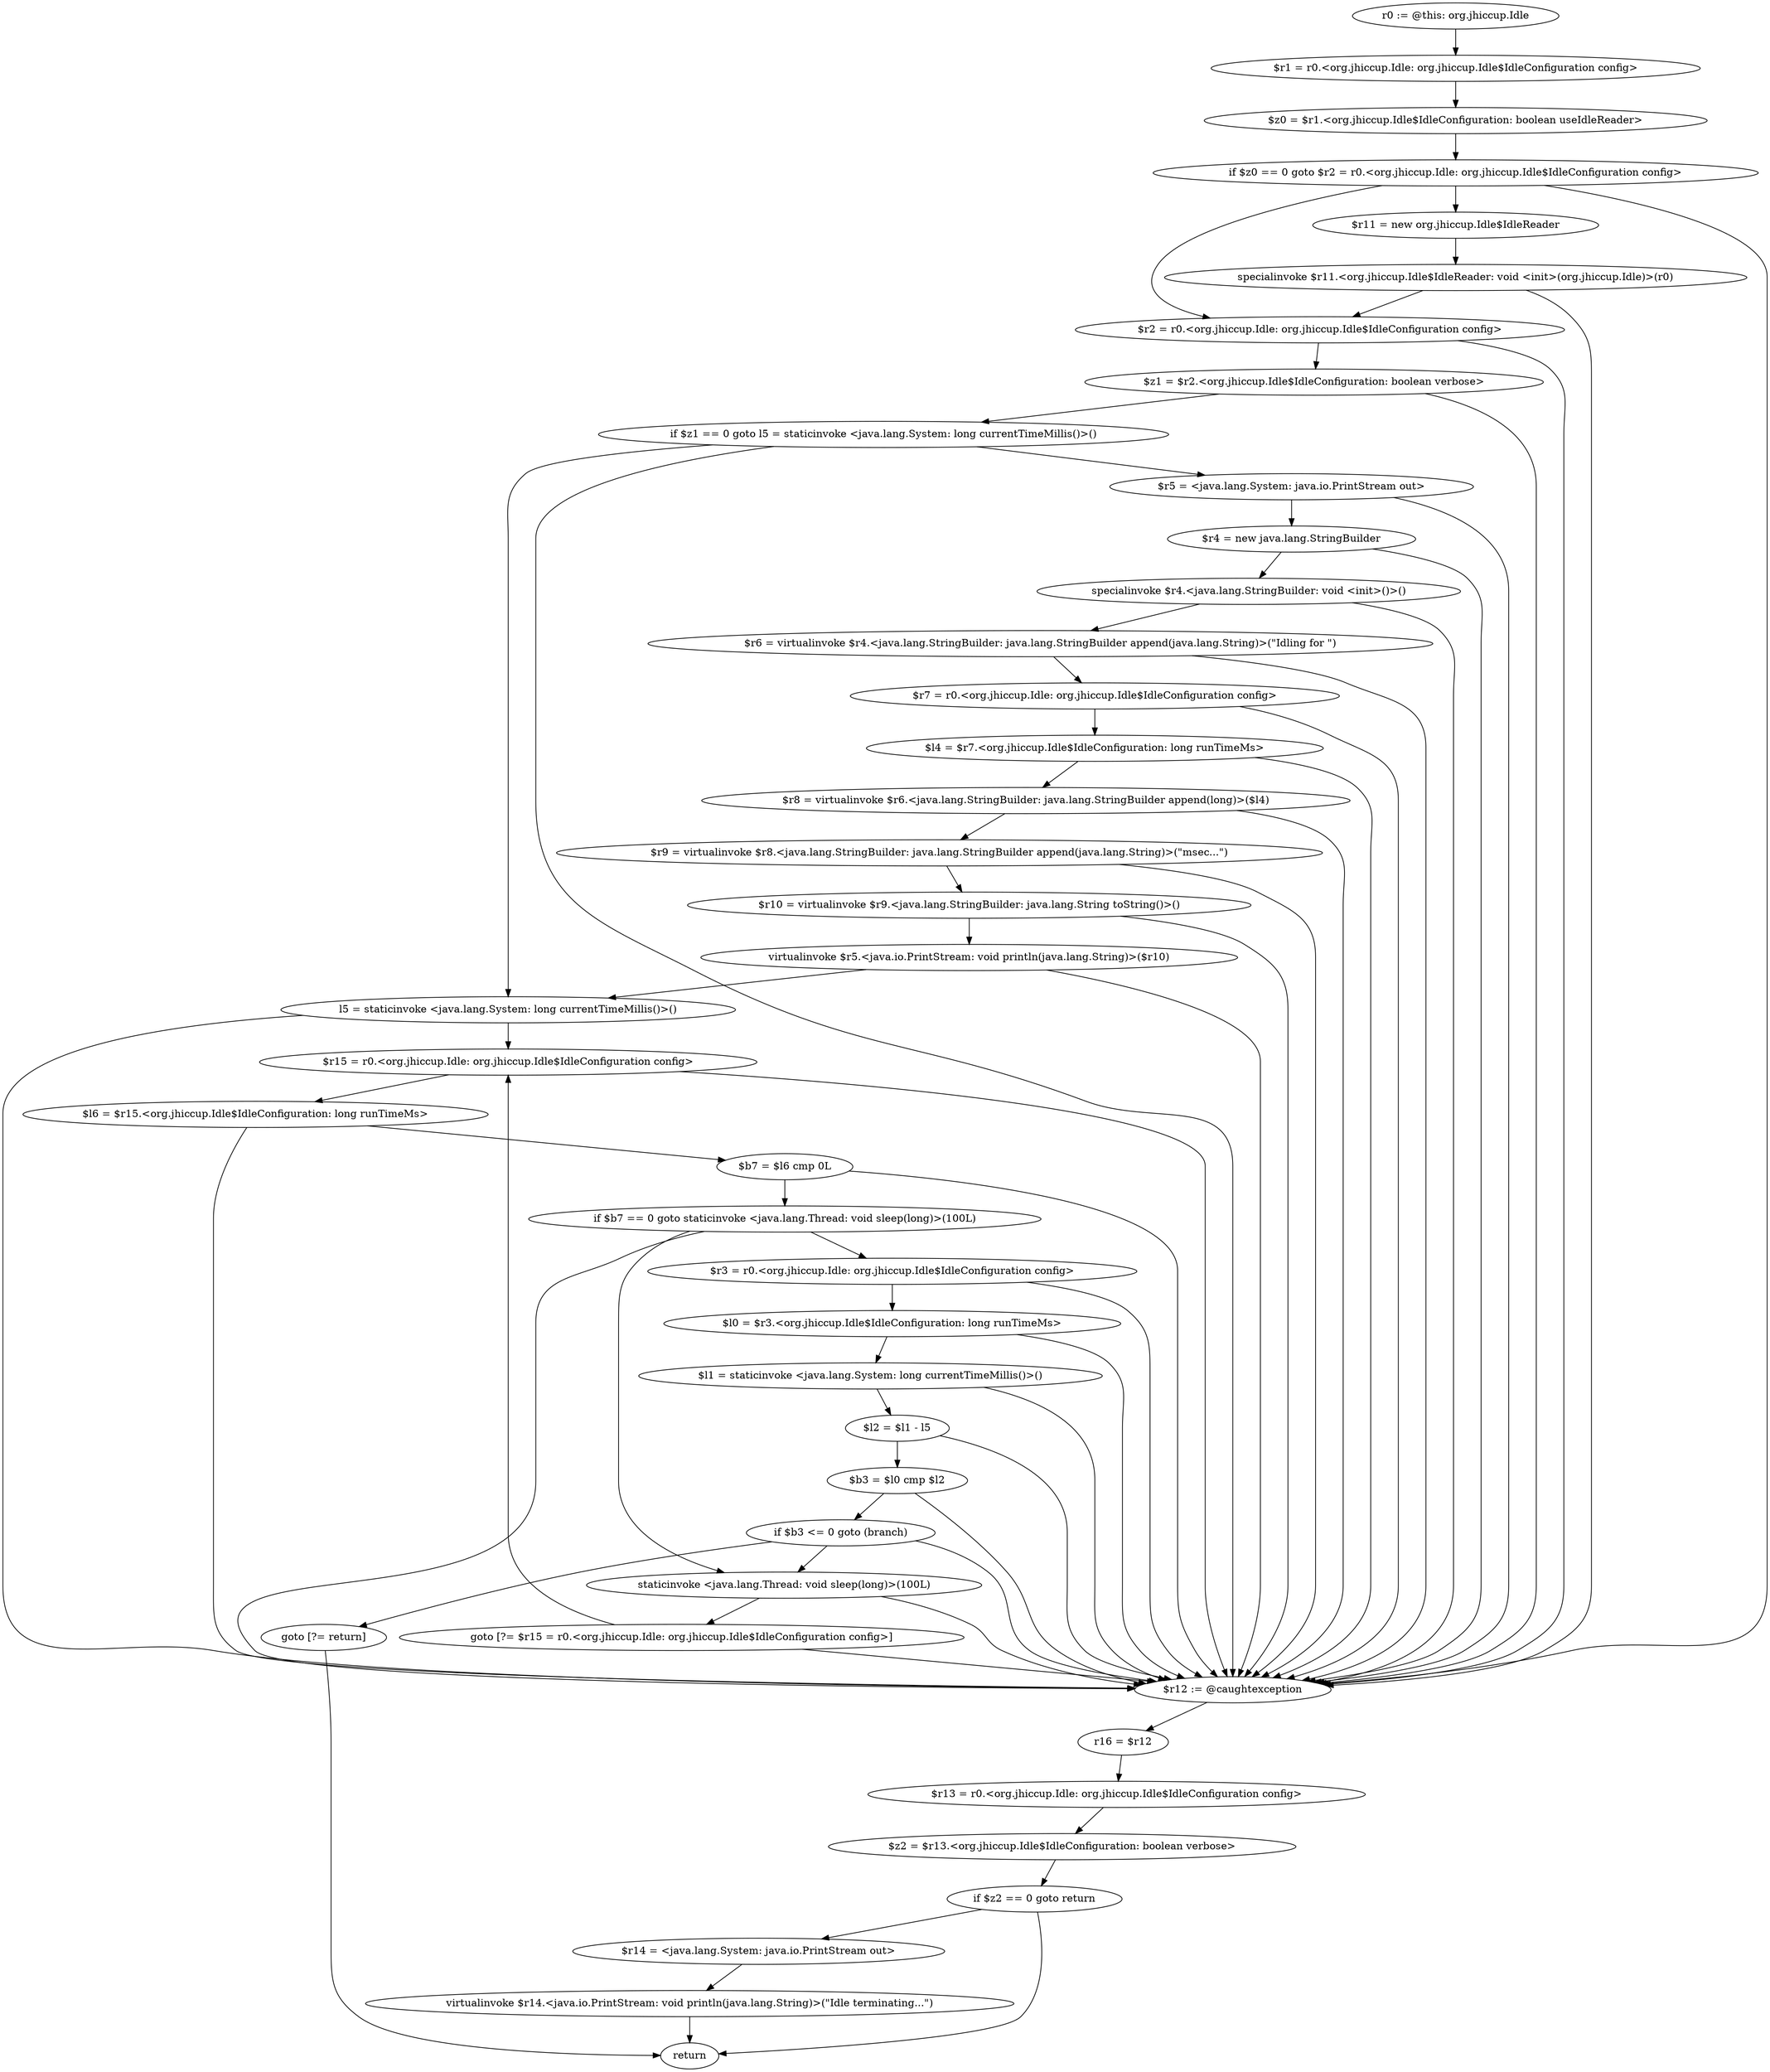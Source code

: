 digraph "unitGraph" {
    "r0 := @this: org.jhiccup.Idle"
    "$r1 = r0.<org.jhiccup.Idle: org.jhiccup.Idle$IdleConfiguration config>"
    "$z0 = $r1.<org.jhiccup.Idle$IdleConfiguration: boolean useIdleReader>"
    "if $z0 == 0 goto $r2 = r0.<org.jhiccup.Idle: org.jhiccup.Idle$IdleConfiguration config>"
    "$r11 = new org.jhiccup.Idle$IdleReader"
    "specialinvoke $r11.<org.jhiccup.Idle$IdleReader: void <init>(org.jhiccup.Idle)>(r0)"
    "$r2 = r0.<org.jhiccup.Idle: org.jhiccup.Idle$IdleConfiguration config>"
    "$z1 = $r2.<org.jhiccup.Idle$IdleConfiguration: boolean verbose>"
    "if $z1 == 0 goto l5 = staticinvoke <java.lang.System: long currentTimeMillis()>()"
    "$r5 = <java.lang.System: java.io.PrintStream out>"
    "$r4 = new java.lang.StringBuilder"
    "specialinvoke $r4.<java.lang.StringBuilder: void <init>()>()"
    "$r6 = virtualinvoke $r4.<java.lang.StringBuilder: java.lang.StringBuilder append(java.lang.String)>(\"Idling for \")"
    "$r7 = r0.<org.jhiccup.Idle: org.jhiccup.Idle$IdleConfiguration config>"
    "$l4 = $r7.<org.jhiccup.Idle$IdleConfiguration: long runTimeMs>"
    "$r8 = virtualinvoke $r6.<java.lang.StringBuilder: java.lang.StringBuilder append(long)>($l4)"
    "$r9 = virtualinvoke $r8.<java.lang.StringBuilder: java.lang.StringBuilder append(java.lang.String)>(\"msec...\")"
    "$r10 = virtualinvoke $r9.<java.lang.StringBuilder: java.lang.String toString()>()"
    "virtualinvoke $r5.<java.io.PrintStream: void println(java.lang.String)>($r10)"
    "l5 = staticinvoke <java.lang.System: long currentTimeMillis()>()"
    "$r15 = r0.<org.jhiccup.Idle: org.jhiccup.Idle$IdleConfiguration config>"
    "$l6 = $r15.<org.jhiccup.Idle$IdleConfiguration: long runTimeMs>"
    "$b7 = $l6 cmp 0L"
    "if $b7 == 0 goto staticinvoke <java.lang.Thread: void sleep(long)>(100L)"
    "$r3 = r0.<org.jhiccup.Idle: org.jhiccup.Idle$IdleConfiguration config>"
    "$l0 = $r3.<org.jhiccup.Idle$IdleConfiguration: long runTimeMs>"
    "$l1 = staticinvoke <java.lang.System: long currentTimeMillis()>()"
    "$l2 = $l1 - l5"
    "$b3 = $l0 cmp $l2"
    "if $b3 <= 0 goto (branch)"
    "staticinvoke <java.lang.Thread: void sleep(long)>(100L)"
    "goto [?= $r15 = r0.<org.jhiccup.Idle: org.jhiccup.Idle$IdleConfiguration config>]"
    "goto [?= return]"
    "$r12 := @caughtexception"
    "r16 = $r12"
    "$r13 = r0.<org.jhiccup.Idle: org.jhiccup.Idle$IdleConfiguration config>"
    "$z2 = $r13.<org.jhiccup.Idle$IdleConfiguration: boolean verbose>"
    "if $z2 == 0 goto return"
    "$r14 = <java.lang.System: java.io.PrintStream out>"
    "virtualinvoke $r14.<java.io.PrintStream: void println(java.lang.String)>(\"Idle terminating...\")"
    "return"
    "r0 := @this: org.jhiccup.Idle"->"$r1 = r0.<org.jhiccup.Idle: org.jhiccup.Idle$IdleConfiguration config>";
    "$r1 = r0.<org.jhiccup.Idle: org.jhiccup.Idle$IdleConfiguration config>"->"$z0 = $r1.<org.jhiccup.Idle$IdleConfiguration: boolean useIdleReader>";
    "$z0 = $r1.<org.jhiccup.Idle$IdleConfiguration: boolean useIdleReader>"->"if $z0 == 0 goto $r2 = r0.<org.jhiccup.Idle: org.jhiccup.Idle$IdleConfiguration config>";
    "if $z0 == 0 goto $r2 = r0.<org.jhiccup.Idle: org.jhiccup.Idle$IdleConfiguration config>"->"$r11 = new org.jhiccup.Idle$IdleReader";
    "if $z0 == 0 goto $r2 = r0.<org.jhiccup.Idle: org.jhiccup.Idle$IdleConfiguration config>"->"$r2 = r0.<org.jhiccup.Idle: org.jhiccup.Idle$IdleConfiguration config>";
    "if $z0 == 0 goto $r2 = r0.<org.jhiccup.Idle: org.jhiccup.Idle$IdleConfiguration config>"->"$r12 := @caughtexception";
    "$r11 = new org.jhiccup.Idle$IdleReader"->"specialinvoke $r11.<org.jhiccup.Idle$IdleReader: void <init>(org.jhiccup.Idle)>(r0)";
    "specialinvoke $r11.<org.jhiccup.Idle$IdleReader: void <init>(org.jhiccup.Idle)>(r0)"->"$r2 = r0.<org.jhiccup.Idle: org.jhiccup.Idle$IdleConfiguration config>";
    "specialinvoke $r11.<org.jhiccup.Idle$IdleReader: void <init>(org.jhiccup.Idle)>(r0)"->"$r12 := @caughtexception";
    "$r2 = r0.<org.jhiccup.Idle: org.jhiccup.Idle$IdleConfiguration config>"->"$z1 = $r2.<org.jhiccup.Idle$IdleConfiguration: boolean verbose>";
    "$r2 = r0.<org.jhiccup.Idle: org.jhiccup.Idle$IdleConfiguration config>"->"$r12 := @caughtexception";
    "$z1 = $r2.<org.jhiccup.Idle$IdleConfiguration: boolean verbose>"->"if $z1 == 0 goto l5 = staticinvoke <java.lang.System: long currentTimeMillis()>()";
    "$z1 = $r2.<org.jhiccup.Idle$IdleConfiguration: boolean verbose>"->"$r12 := @caughtexception";
    "if $z1 == 0 goto l5 = staticinvoke <java.lang.System: long currentTimeMillis()>()"->"$r5 = <java.lang.System: java.io.PrintStream out>";
    "if $z1 == 0 goto l5 = staticinvoke <java.lang.System: long currentTimeMillis()>()"->"l5 = staticinvoke <java.lang.System: long currentTimeMillis()>()";
    "if $z1 == 0 goto l5 = staticinvoke <java.lang.System: long currentTimeMillis()>()"->"$r12 := @caughtexception";
    "$r5 = <java.lang.System: java.io.PrintStream out>"->"$r4 = new java.lang.StringBuilder";
    "$r5 = <java.lang.System: java.io.PrintStream out>"->"$r12 := @caughtexception";
    "$r4 = new java.lang.StringBuilder"->"specialinvoke $r4.<java.lang.StringBuilder: void <init>()>()";
    "$r4 = new java.lang.StringBuilder"->"$r12 := @caughtexception";
    "specialinvoke $r4.<java.lang.StringBuilder: void <init>()>()"->"$r6 = virtualinvoke $r4.<java.lang.StringBuilder: java.lang.StringBuilder append(java.lang.String)>(\"Idling for \")";
    "specialinvoke $r4.<java.lang.StringBuilder: void <init>()>()"->"$r12 := @caughtexception";
    "$r6 = virtualinvoke $r4.<java.lang.StringBuilder: java.lang.StringBuilder append(java.lang.String)>(\"Idling for \")"->"$r7 = r0.<org.jhiccup.Idle: org.jhiccup.Idle$IdleConfiguration config>";
    "$r6 = virtualinvoke $r4.<java.lang.StringBuilder: java.lang.StringBuilder append(java.lang.String)>(\"Idling for \")"->"$r12 := @caughtexception";
    "$r7 = r0.<org.jhiccup.Idle: org.jhiccup.Idle$IdleConfiguration config>"->"$l4 = $r7.<org.jhiccup.Idle$IdleConfiguration: long runTimeMs>";
    "$r7 = r0.<org.jhiccup.Idle: org.jhiccup.Idle$IdleConfiguration config>"->"$r12 := @caughtexception";
    "$l4 = $r7.<org.jhiccup.Idle$IdleConfiguration: long runTimeMs>"->"$r8 = virtualinvoke $r6.<java.lang.StringBuilder: java.lang.StringBuilder append(long)>($l4)";
    "$l4 = $r7.<org.jhiccup.Idle$IdleConfiguration: long runTimeMs>"->"$r12 := @caughtexception";
    "$r8 = virtualinvoke $r6.<java.lang.StringBuilder: java.lang.StringBuilder append(long)>($l4)"->"$r9 = virtualinvoke $r8.<java.lang.StringBuilder: java.lang.StringBuilder append(java.lang.String)>(\"msec...\")";
    "$r8 = virtualinvoke $r6.<java.lang.StringBuilder: java.lang.StringBuilder append(long)>($l4)"->"$r12 := @caughtexception";
    "$r9 = virtualinvoke $r8.<java.lang.StringBuilder: java.lang.StringBuilder append(java.lang.String)>(\"msec...\")"->"$r10 = virtualinvoke $r9.<java.lang.StringBuilder: java.lang.String toString()>()";
    "$r9 = virtualinvoke $r8.<java.lang.StringBuilder: java.lang.StringBuilder append(java.lang.String)>(\"msec...\")"->"$r12 := @caughtexception";
    "$r10 = virtualinvoke $r9.<java.lang.StringBuilder: java.lang.String toString()>()"->"virtualinvoke $r5.<java.io.PrintStream: void println(java.lang.String)>($r10)";
    "$r10 = virtualinvoke $r9.<java.lang.StringBuilder: java.lang.String toString()>()"->"$r12 := @caughtexception";
    "virtualinvoke $r5.<java.io.PrintStream: void println(java.lang.String)>($r10)"->"l5 = staticinvoke <java.lang.System: long currentTimeMillis()>()";
    "virtualinvoke $r5.<java.io.PrintStream: void println(java.lang.String)>($r10)"->"$r12 := @caughtexception";
    "l5 = staticinvoke <java.lang.System: long currentTimeMillis()>()"->"$r15 = r0.<org.jhiccup.Idle: org.jhiccup.Idle$IdleConfiguration config>";
    "l5 = staticinvoke <java.lang.System: long currentTimeMillis()>()"->"$r12 := @caughtexception";
    "$r15 = r0.<org.jhiccup.Idle: org.jhiccup.Idle$IdleConfiguration config>"->"$l6 = $r15.<org.jhiccup.Idle$IdleConfiguration: long runTimeMs>";
    "$r15 = r0.<org.jhiccup.Idle: org.jhiccup.Idle$IdleConfiguration config>"->"$r12 := @caughtexception";
    "$l6 = $r15.<org.jhiccup.Idle$IdleConfiguration: long runTimeMs>"->"$b7 = $l6 cmp 0L";
    "$l6 = $r15.<org.jhiccup.Idle$IdleConfiguration: long runTimeMs>"->"$r12 := @caughtexception";
    "$b7 = $l6 cmp 0L"->"if $b7 == 0 goto staticinvoke <java.lang.Thread: void sleep(long)>(100L)";
    "$b7 = $l6 cmp 0L"->"$r12 := @caughtexception";
    "if $b7 == 0 goto staticinvoke <java.lang.Thread: void sleep(long)>(100L)"->"$r3 = r0.<org.jhiccup.Idle: org.jhiccup.Idle$IdleConfiguration config>";
    "if $b7 == 0 goto staticinvoke <java.lang.Thread: void sleep(long)>(100L)"->"staticinvoke <java.lang.Thread: void sleep(long)>(100L)";
    "if $b7 == 0 goto staticinvoke <java.lang.Thread: void sleep(long)>(100L)"->"$r12 := @caughtexception";
    "$r3 = r0.<org.jhiccup.Idle: org.jhiccup.Idle$IdleConfiguration config>"->"$l0 = $r3.<org.jhiccup.Idle$IdleConfiguration: long runTimeMs>";
    "$r3 = r0.<org.jhiccup.Idle: org.jhiccup.Idle$IdleConfiguration config>"->"$r12 := @caughtexception";
    "$l0 = $r3.<org.jhiccup.Idle$IdleConfiguration: long runTimeMs>"->"$l1 = staticinvoke <java.lang.System: long currentTimeMillis()>()";
    "$l0 = $r3.<org.jhiccup.Idle$IdleConfiguration: long runTimeMs>"->"$r12 := @caughtexception";
    "$l1 = staticinvoke <java.lang.System: long currentTimeMillis()>()"->"$l2 = $l1 - l5";
    "$l1 = staticinvoke <java.lang.System: long currentTimeMillis()>()"->"$r12 := @caughtexception";
    "$l2 = $l1 - l5"->"$b3 = $l0 cmp $l2";
    "$l2 = $l1 - l5"->"$r12 := @caughtexception";
    "$b3 = $l0 cmp $l2"->"if $b3 <= 0 goto (branch)";
    "$b3 = $l0 cmp $l2"->"$r12 := @caughtexception";
    "if $b3 <= 0 goto (branch)"->"staticinvoke <java.lang.Thread: void sleep(long)>(100L)";
    "if $b3 <= 0 goto (branch)"->"goto [?= return]";
    "if $b3 <= 0 goto (branch)"->"$r12 := @caughtexception";
    "staticinvoke <java.lang.Thread: void sleep(long)>(100L)"->"goto [?= $r15 = r0.<org.jhiccup.Idle: org.jhiccup.Idle$IdleConfiguration config>]";
    "staticinvoke <java.lang.Thread: void sleep(long)>(100L)"->"$r12 := @caughtexception";
    "goto [?= $r15 = r0.<org.jhiccup.Idle: org.jhiccup.Idle$IdleConfiguration config>]"->"$r15 = r0.<org.jhiccup.Idle: org.jhiccup.Idle$IdleConfiguration config>";
    "goto [?= $r15 = r0.<org.jhiccup.Idle: org.jhiccup.Idle$IdleConfiguration config>]"->"$r12 := @caughtexception";
    "goto [?= return]"->"return";
    "$r12 := @caughtexception"->"r16 = $r12";
    "r16 = $r12"->"$r13 = r0.<org.jhiccup.Idle: org.jhiccup.Idle$IdleConfiguration config>";
    "$r13 = r0.<org.jhiccup.Idle: org.jhiccup.Idle$IdleConfiguration config>"->"$z2 = $r13.<org.jhiccup.Idle$IdleConfiguration: boolean verbose>";
    "$z2 = $r13.<org.jhiccup.Idle$IdleConfiguration: boolean verbose>"->"if $z2 == 0 goto return";
    "if $z2 == 0 goto return"->"$r14 = <java.lang.System: java.io.PrintStream out>";
    "if $z2 == 0 goto return"->"return";
    "$r14 = <java.lang.System: java.io.PrintStream out>"->"virtualinvoke $r14.<java.io.PrintStream: void println(java.lang.String)>(\"Idle terminating...\")";
    "virtualinvoke $r14.<java.io.PrintStream: void println(java.lang.String)>(\"Idle terminating...\")"->"return";
}
